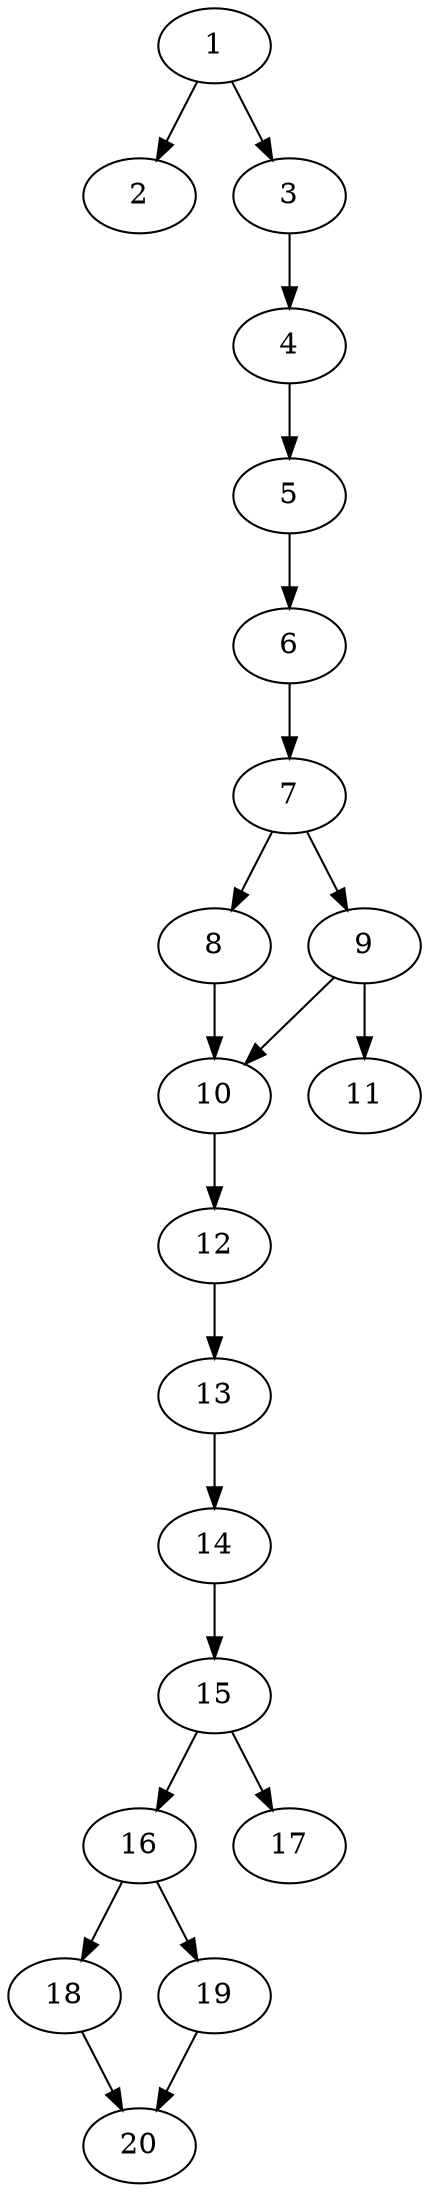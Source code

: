 // DAG automatically generated by daggen at Thu Oct  3 13:58:42 2019
// ./daggen --dot -n 20 --ccr 0.5 --fat 0.3 --regular 0.9 --density 0.7 --mindata 5242880 --maxdata 52428800 
digraph G {
  1 [size="75567104", alpha="0.10", expect_size="37783552"] 
  1 -> 2 [size ="37783552"]
  1 -> 3 [size ="37783552"]
  2 [size="66119680", alpha="0.18", expect_size="33059840"] 
  3 [size="53272576", alpha="0.15", expect_size="26636288"] 
  3 -> 4 [size ="26636288"]
  4 [size="80848896", alpha="0.18", expect_size="40424448"] 
  4 -> 5 [size ="40424448"]
  5 [size="94865408", alpha="0.15", expect_size="47432704"] 
  5 -> 6 [size ="47432704"]
  6 [size="58810368", alpha="0.12", expect_size="29405184"] 
  6 -> 7 [size ="29405184"]
  7 [size="76326912", alpha="0.01", expect_size="38163456"] 
  7 -> 8 [size ="38163456"]
  7 -> 9 [size ="38163456"]
  8 [size="25659392", alpha="0.19", expect_size="12829696"] 
  8 -> 10 [size ="12829696"]
  9 [size="51101696", alpha="0.06", expect_size="25550848"] 
  9 -> 10 [size ="25550848"]
  9 -> 11 [size ="25550848"]
  10 [size="94455808", alpha="0.03", expect_size="47227904"] 
  10 -> 12 [size ="47227904"]
  11 [size="33556480", alpha="0.08", expect_size="16778240"] 
  12 [size="80168960", alpha="0.18", expect_size="40084480"] 
  12 -> 13 [size ="40084480"]
  13 [size="71172096", alpha="0.07", expect_size="35586048"] 
  13 -> 14 [size ="35586048"]
  14 [size="47663104", alpha="0.00", expect_size="23831552"] 
  14 -> 15 [size ="23831552"]
  15 [size="37548032", alpha="0.07", expect_size="18774016"] 
  15 -> 16 [size ="18774016"]
  15 -> 17 [size ="18774016"]
  16 [size="16119808", alpha="0.02", expect_size="8059904"] 
  16 -> 18 [size ="8059904"]
  16 -> 19 [size ="8059904"]
  17 [size="70862848", alpha="0.06", expect_size="35431424"] 
  18 [size="76886016", alpha="0.08", expect_size="38443008"] 
  18 -> 20 [size ="38443008"]
  19 [size="71139328", alpha="0.18", expect_size="35569664"] 
  19 -> 20 [size ="35569664"]
  20 [size="98748416", alpha="0.18", expect_size="49374208"] 
}
